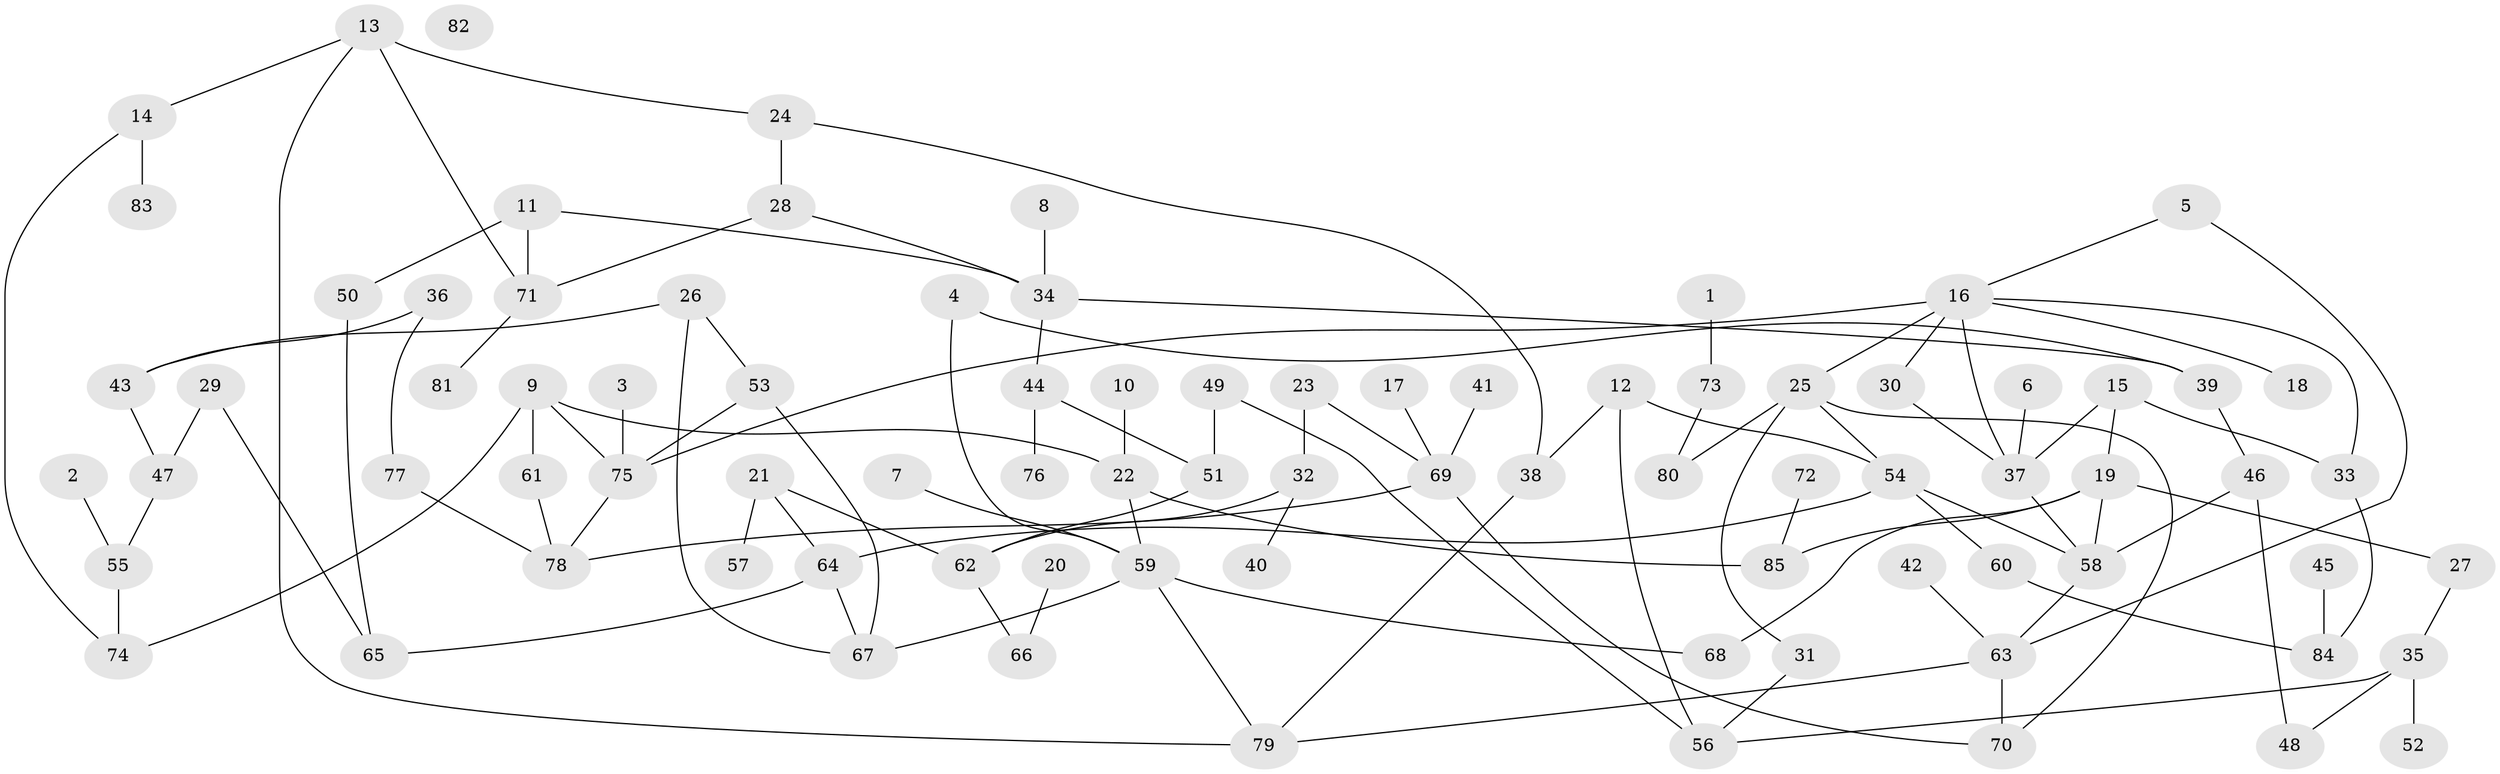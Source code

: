 // coarse degree distribution, {2: 0.28, 10: 0.04, 4: 0.16, 3: 0.24, 6: 0.04, 5: 0.12, 1: 0.12}
// Generated by graph-tools (version 1.1) at 2025/48/03/04/25 22:48:26]
// undirected, 85 vertices, 115 edges
graph export_dot {
  node [color=gray90,style=filled];
  1;
  2;
  3;
  4;
  5;
  6;
  7;
  8;
  9;
  10;
  11;
  12;
  13;
  14;
  15;
  16;
  17;
  18;
  19;
  20;
  21;
  22;
  23;
  24;
  25;
  26;
  27;
  28;
  29;
  30;
  31;
  32;
  33;
  34;
  35;
  36;
  37;
  38;
  39;
  40;
  41;
  42;
  43;
  44;
  45;
  46;
  47;
  48;
  49;
  50;
  51;
  52;
  53;
  54;
  55;
  56;
  57;
  58;
  59;
  60;
  61;
  62;
  63;
  64;
  65;
  66;
  67;
  68;
  69;
  70;
  71;
  72;
  73;
  74;
  75;
  76;
  77;
  78;
  79;
  80;
  81;
  82;
  83;
  84;
  85;
  1 -- 73;
  2 -- 55;
  3 -- 75;
  4 -- 39;
  4 -- 59;
  5 -- 16;
  5 -- 63;
  6 -- 37;
  7 -- 59;
  8 -- 34;
  9 -- 22;
  9 -- 61;
  9 -- 74;
  9 -- 75;
  10 -- 22;
  11 -- 34;
  11 -- 50;
  11 -- 71;
  12 -- 38;
  12 -- 54;
  12 -- 56;
  13 -- 14;
  13 -- 24;
  13 -- 71;
  13 -- 79;
  14 -- 74;
  14 -- 83;
  15 -- 19;
  15 -- 33;
  15 -- 37;
  16 -- 18;
  16 -- 25;
  16 -- 30;
  16 -- 33;
  16 -- 37;
  16 -- 75;
  17 -- 69;
  19 -- 27;
  19 -- 58;
  19 -- 68;
  19 -- 85;
  20 -- 66;
  21 -- 57;
  21 -- 62;
  21 -- 64;
  22 -- 59;
  22 -- 85;
  23 -- 32;
  23 -- 69;
  24 -- 28;
  24 -- 38;
  25 -- 31;
  25 -- 54;
  25 -- 70;
  25 -- 80;
  26 -- 43;
  26 -- 53;
  26 -- 67;
  27 -- 35;
  28 -- 34;
  28 -- 71;
  29 -- 47;
  29 -- 65;
  30 -- 37;
  31 -- 56;
  32 -- 40;
  32 -- 62;
  33 -- 84;
  34 -- 39;
  34 -- 44;
  35 -- 48;
  35 -- 52;
  35 -- 56;
  36 -- 43;
  36 -- 77;
  37 -- 58;
  38 -- 79;
  39 -- 46;
  41 -- 69;
  42 -- 63;
  43 -- 47;
  44 -- 51;
  44 -- 76;
  45 -- 84;
  46 -- 48;
  46 -- 58;
  47 -- 55;
  49 -- 51;
  49 -- 56;
  50 -- 65;
  51 -- 62;
  53 -- 67;
  53 -- 75;
  54 -- 58;
  54 -- 60;
  54 -- 64;
  55 -- 74;
  58 -- 63;
  59 -- 67;
  59 -- 68;
  59 -- 79;
  60 -- 84;
  61 -- 78;
  62 -- 66;
  63 -- 70;
  63 -- 79;
  64 -- 65;
  64 -- 67;
  69 -- 70;
  69 -- 78;
  71 -- 81;
  72 -- 85;
  73 -- 80;
  75 -- 78;
  77 -- 78;
}
